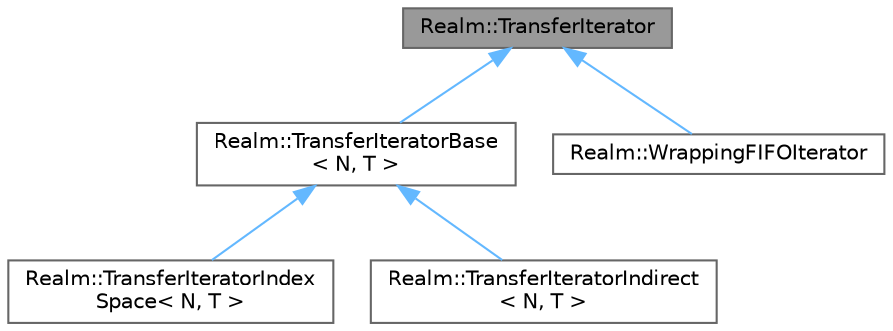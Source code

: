 digraph "Realm::TransferIterator"
{
 // LATEX_PDF_SIZE
  bgcolor="transparent";
  edge [fontname=Helvetica,fontsize=10,labelfontname=Helvetica,labelfontsize=10];
  node [fontname=Helvetica,fontsize=10,shape=box,height=0.2,width=0.4];
  Node1 [id="Node000001",label="Realm::TransferIterator",height=0.2,width=0.4,color="gray40", fillcolor="grey60", style="filled", fontcolor="black",tooltip=" "];
  Node1 -> Node2 [id="edge1_Node000001_Node000002",dir="back",color="steelblue1",style="solid",tooltip=" "];
  Node2 [id="Node000002",label="Realm::TransferIteratorBase\l\< N, T \>",height=0.2,width=0.4,color="gray40", fillcolor="white", style="filled",URL="$classRealm_1_1TransferIteratorBase.html",tooltip=" "];
  Node2 -> Node3 [id="edge2_Node000002_Node000003",dir="back",color="steelblue1",style="solid",tooltip=" "];
  Node3 [id="Node000003",label="Realm::TransferIteratorIndex\lSpace\< N, T \>",height=0.2,width=0.4,color="gray40", fillcolor="white", style="filled",URL="$classRealm_1_1TransferIteratorIndexSpace.html",tooltip=" "];
  Node2 -> Node4 [id="edge3_Node000002_Node000004",dir="back",color="steelblue1",style="solid",tooltip=" "];
  Node4 [id="Node000004",label="Realm::TransferIteratorIndirect\l\< N, T \>",height=0.2,width=0.4,color="gray40", fillcolor="white", style="filled",URL="$classRealm_1_1TransferIteratorIndirect.html",tooltip=" "];
  Node1 -> Node5 [id="edge4_Node000001_Node000005",dir="back",color="steelblue1",style="solid",tooltip=" "];
  Node5 [id="Node000005",label="Realm::WrappingFIFOIterator",height=0.2,width=0.4,color="gray40", fillcolor="white", style="filled",URL="$classRealm_1_1WrappingFIFOIterator.html",tooltip=" "];
}

